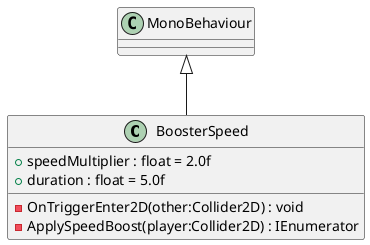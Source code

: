 @startuml
class BoosterSpeed {
    + speedMultiplier : float = 2.0f
    + duration : float = 5.0f
    - OnTriggerEnter2D(other:Collider2D) : void
    - ApplySpeedBoost(player:Collider2D) : IEnumerator
}
MonoBehaviour <|-- BoosterSpeed
@enduml
